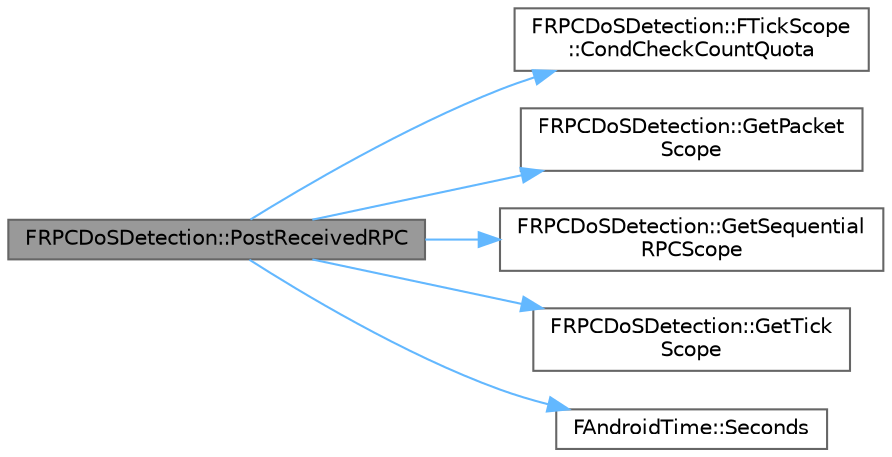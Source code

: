 digraph "FRPCDoSDetection::PostReceivedRPC"
{
 // INTERACTIVE_SVG=YES
 // LATEX_PDF_SIZE
  bgcolor="transparent";
  edge [fontname=Helvetica,fontsize=10,labelfontname=Helvetica,labelfontsize=10];
  node [fontname=Helvetica,fontsize=10,shape=box,height=0.2,width=0.4];
  rankdir="LR";
  Node1 [id="Node000001",label="FRPCDoSDetection::PostReceivedRPC",height=0.2,width=0.4,color="gray40", fillcolor="grey60", style="filled", fontcolor="black",tooltip="Called after the current NetConnection receives an RPC."];
  Node1 -> Node2 [id="edge1_Node000001_Node000002",color="steelblue1",style="solid",tooltip=" "];
  Node2 [id="Node000002",label="FRPCDoSDetection::FTickScope\l::CondCheckCountQuota",height=0.2,width=0.4,color="grey40", fillcolor="white", style="filled",URL="$db/d4f/classFRPCDoSDetection_1_1FTickScope.html#a8c54d19d7ecab10d2d7425582a329116",tooltip="Wrapper for CondCheckCountQuota which forces FTickScope acquisition."];
  Node1 -> Node3 [id="edge2_Node000001_Node000003",color="steelblue1",style="solid",tooltip=" "];
  Node3 [id="Node000003",label="FRPCDoSDetection::GetPacket\lScope",height=0.2,width=0.4,color="grey40", fillcolor="white", style="filled",URL="$d7/dca/classFRPCDoSDetection.html#a892e639ee81b348848be21796856b47d",tooltip="Gets a reference to the packet receive scoped variable/function accessor."];
  Node1 -> Node4 [id="edge3_Node000001_Node000004",color="steelblue1",style="solid",tooltip=" "];
  Node4 [id="Node000004",label="FRPCDoSDetection::GetSequential\lRPCScope",height=0.2,width=0.4,color="grey40", fillcolor="white", style="filled",URL="$d7/dca/classFRPCDoSDetection.html#a1fd28daa8cae3f20ed176f14ce9358a4",tooltip="Gets a reference to the sequential RPC scoped variable/function accessor."];
  Node1 -> Node5 [id="edge4_Node000001_Node000005",color="steelblue1",style="solid",tooltip=" "];
  Node5 [id="Node000005",label="FRPCDoSDetection::GetTick\lScope",height=0.2,width=0.4,color="grey40", fillcolor="white", style="filled",URL="$d7/dca/classFRPCDoSDetection.html#ad979bdf740aae91103092150b41eefd0",tooltip="Gets a reference to the TickDispatch scoped variable/function accessor."];
  Node1 -> Node6 [id="edge5_Node000001_Node000006",color="steelblue1",style="solid",tooltip=" "];
  Node6 [id="Node000006",label="FAndroidTime::Seconds",height=0.2,width=0.4,color="grey40", fillcolor="white", style="filled",URL="$d1/d27/structFAndroidTime.html#ad64caf5a4cf7be5a98034240d951a54e",tooltip=" "];
}
